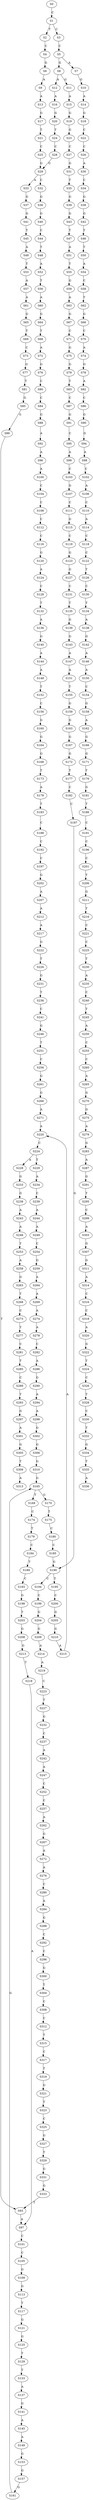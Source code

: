 strict digraph  {
	S0 -> S1 [ label = C ];
	S1 -> S2 [ label = T ];
	S1 -> S3 [ label = C ];
	S2 -> S4 [ label = C ];
	S3 -> S5 [ label = C ];
	S4 -> S6 [ label = G ];
	S5 -> S7 [ label = A ];
	S5 -> S8 [ label = G ];
	S6 -> S9 [ label = A ];
	S7 -> S10 [ label = G ];
	S8 -> S11 [ label = G ];
	S8 -> S12 [ label = A ];
	S9 -> S13 [ label = A ];
	S10 -> S14 [ label = A ];
	S11 -> S15 [ label = A ];
	S12 -> S16 [ label = A ];
	S13 -> S17 [ label = G ];
	S14 -> S18 [ label = G ];
	S15 -> S19 [ label = G ];
	S16 -> S20 [ label = G ];
	S17 -> S21 [ label = T ];
	S18 -> S22 [ label = C ];
	S19 -> S23 [ label = G ];
	S20 -> S24 [ label = T ];
	S21 -> S25 [ label = C ];
	S22 -> S26 [ label = C ];
	S23 -> S27 [ label = C ];
	S24 -> S28 [ label = C ];
	S25 -> S29 [ label = G ];
	S26 -> S30 [ label = A ];
	S27 -> S31 [ label = G ];
	S28 -> S29 [ label = G ];
	S29 -> S32 [ label = C ];
	S29 -> S33 [ label = A ];
	S30 -> S34 [ label = C ];
	S31 -> S35 [ label = T ];
	S32 -> S36 [ label = G ];
	S33 -> S37 [ label = G ];
	S34 -> S38 [ label = G ];
	S35 -> S39 [ label = G ];
	S36 -> S40 [ label = G ];
	S37 -> S41 [ label = G ];
	S38 -> S42 [ label = G ];
	S39 -> S43 [ label = G ];
	S40 -> S44 [ label = C ];
	S41 -> S45 [ label = T ];
	S42 -> S46 [ label = T ];
	S43 -> S47 [ label = T ];
	S44 -> S48 [ label = T ];
	S45 -> S49 [ label = A ];
	S46 -> S50 [ label = T ];
	S47 -> S51 [ label = A ];
	S48 -> S52 [ label = A ];
	S49 -> S53 [ label = T ];
	S50 -> S54 [ label = A ];
	S51 -> S55 [ label = T ];
	S52 -> S56 [ label = T ];
	S53 -> S57 [ label = A ];
	S54 -> S58 [ label = C ];
	S55 -> S59 [ label = G ];
	S56 -> S60 [ label = A ];
	S57 -> S61 [ label = A ];
	S58 -> S62 [ label = T ];
	S59 -> S63 [ label = A ];
	S60 -> S64 [ label = G ];
	S61 -> S65 [ label = G ];
	S62 -> S66 [ label = G ];
	S63 -> S67 [ label = G ];
	S64 -> S68 [ label = T ];
	S65 -> S69 [ label = T ];
	S66 -> S70 [ label = C ];
	S67 -> S71 [ label = C ];
	S68 -> S72 [ label = A ];
	S69 -> S73 [ label = C ];
	S70 -> S74 [ label = A ];
	S71 -> S75 [ label = G ];
	S72 -> S76 [ label = G ];
	S73 -> S77 [ label = G ];
	S74 -> S78 [ label = G ];
	S75 -> S79 [ label = G ];
	S76 -> S80 [ label = C ];
	S77 -> S81 [ label = T ];
	S78 -> S82 [ label = A ];
	S79 -> S83 [ label = T ];
	S80 -> S84 [ label = C ];
	S81 -> S85 [ label = G ];
	S82 -> S86 [ label = C ];
	S83 -> S87 [ label = C ];
	S84 -> S88 [ label = G ];
	S85 -> S89 [ label = G ];
	S86 -> S90 [ label = G ];
	S87 -> S91 [ label = G ];
	S88 -> S92 [ label = A ];
	S89 -> S93 [ label = T ];
	S90 -> S94 [ label = G ];
	S91 -> S95 [ label = C ];
	S92 -> S96 [ label = A ];
	S93 -> S97 [ label = A ];
	S94 -> S98 [ label = A ];
	S95 -> S99 [ label = A ];
	S96 -> S100 [ label = A ];
	S97 -> S101 [ label = C ];
	S98 -> S102 [ label = C ];
	S99 -> S103 [ label = C ];
	S100 -> S104 [ label = C ];
	S101 -> S105 [ label = C ];
	S102 -> S106 [ label = A ];
	S103 -> S107 [ label = G ];
	S104 -> S108 [ label = C ];
	S105 -> S109 [ label = G ];
	S106 -> S110 [ label = C ];
	S107 -> S111 [ label = C ];
	S108 -> S112 [ label = C ];
	S109 -> S113 [ label = G ];
	S110 -> S114 [ label = A ];
	S111 -> S115 [ label = G ];
	S112 -> S116 [ label = C ];
	S113 -> S117 [ label = T ];
	S114 -> S118 [ label = C ];
	S115 -> S119 [ label = C ];
	S116 -> S120 [ label = G ];
	S117 -> S121 [ label = G ];
	S118 -> S122 [ label = C ];
	S119 -> S123 [ label = G ];
	S120 -> S124 [ label = A ];
	S121 -> S125 [ label = G ];
	S122 -> S126 [ label = T ];
	S123 -> S127 [ label = G ];
	S124 -> S128 [ label = C ];
	S125 -> S129 [ label = T ];
	S126 -> S130 [ label = C ];
	S127 -> S131 [ label = C ];
	S128 -> S132 [ label = T ];
	S129 -> S133 [ label = T ];
	S130 -> S134 [ label = T ];
	S131 -> S135 [ label = T ];
	S132 -> S136 [ label = A ];
	S133 -> S137 [ label = A ];
	S134 -> S138 [ label = A ];
	S135 -> S139 [ label = G ];
	S136 -> S140 [ label = G ];
	S137 -> S141 [ label = G ];
	S138 -> S142 [ label = G ];
	S139 -> S143 [ label = G ];
	S140 -> S144 [ label = A ];
	S141 -> S145 [ label = A ];
	S142 -> S146 [ label = A ];
	S143 -> S147 [ label = A ];
	S144 -> S148 [ label = A ];
	S145 -> S149 [ label = A ];
	S146 -> S150 [ label = A ];
	S147 -> S151 [ label = A ];
	S148 -> S152 [ label = T ];
	S149 -> S153 [ label = G ];
	S150 -> S154 [ label = C ];
	S151 -> S155 [ label = T ];
	S152 -> S156 [ label = C ];
	S153 -> S157 [ label = G ];
	S154 -> S158 [ label = G ];
	S155 -> S159 [ label = G ];
	S156 -> S160 [ label = G ];
	S157 -> S161 [ label = G ];
	S158 -> S162 [ label = A ];
	S159 -> S163 [ label = G ];
	S160 -> S164 [ label = G ];
	S161 -> S165 [ label = G ];
	S162 -> S166 [ label = G ];
	S163 -> S167 [ label = G ];
	S164 -> S168 [ label = G ];
	S165 -> S169 [ label = T ];
	S165 -> S170 [ label = G ];
	S166 -> S171 [ label = G ];
	S167 -> S172 [ label = G ];
	S168 -> S173 [ label = T ];
	S169 -> S174 [ label = C ];
	S170 -> S175 [ label = T ];
	S171 -> S176 [ label = T ];
	S172 -> S177 [ label = T ];
	S173 -> S178 [ label = A ];
	S174 -> S179 [ label = T ];
	S175 -> S180 [ label = C ];
	S176 -> S181 [ label = G ];
	S177 -> S182 [ label = C ];
	S178 -> S183 [ label = T ];
	S179 -> S184 [ label = C ];
	S180 -> S185 [ label = C ];
	S181 -> S186 [ label = T ];
	S182 -> S187 [ label = C ];
	S183 -> S188 [ label = C ];
	S184 -> S189 [ label = T ];
	S185 -> S190 [ label = G ];
	S186 -> S191 [ label = C ];
	S187 -> S190 [ label = G ];
	S188 -> S192 [ label = C ];
	S189 -> S193 [ label = C ];
	S190 -> S194 [ label = C ];
	S190 -> S195 [ label = T ];
	S191 -> S196 [ label = C ];
	S192 -> S197 [ label = C ];
	S193 -> S198 [ label = G ];
	S194 -> S199 [ label = C ];
	S195 -> S200 [ label = C ];
	S196 -> S201 [ label = C ];
	S197 -> S202 [ label = G ];
	S198 -> S203 [ label = T ];
	S199 -> S204 [ label = G ];
	S200 -> S205 [ label = G ];
	S201 -> S206 [ label = T ];
	S202 -> S207 [ label = A ];
	S203 -> S208 [ label = G ];
	S204 -> S209 [ label = G ];
	S205 -> S210 [ label = G ];
	S206 -> S211 [ label = G ];
	S207 -> S212 [ label = A ];
	S208 -> S213 [ label = G ];
	S209 -> S214 [ label = A ];
	S210 -> S215 [ label = A ];
	S211 -> S216 [ label = T ];
	S212 -> S217 [ label = A ];
	S213 -> S218 [ label = T ];
	S214 -> S219 [ label = A ];
	S215 -> S220 [ label = A ];
	S216 -> S221 [ label = C ];
	S217 -> S222 [ label = G ];
	S218 -> S97 [ label = A ];
	S219 -> S223 [ label = C ];
	S220 -> S224 [ label = C ];
	S221 -> S225 [ label = C ];
	S222 -> S226 [ label = T ];
	S223 -> S227 [ label = T ];
	S224 -> S228 [ label = A ];
	S224 -> S229 [ label = T ];
	S225 -> S230 [ label = T ];
	S226 -> S231 [ label = G ];
	S227 -> S232 [ label = G ];
	S228 -> S233 [ label = G ];
	S229 -> S234 [ label = A ];
	S230 -> S235 [ label = A ];
	S231 -> S236 [ label = T ];
	S232 -> S237 [ label = C ];
	S233 -> S238 [ label = G ];
	S234 -> S239 [ label = C ];
	S235 -> S240 [ label = C ];
	S236 -> S241 [ label = C ];
	S237 -> S242 [ label = A ];
	S238 -> S243 [ label = A ];
	S239 -> S244 [ label = A ];
	S240 -> S245 [ label = T ];
	S241 -> S246 [ label = G ];
	S242 -> S247 [ label = A ];
	S243 -> S248 [ label = A ];
	S244 -> S249 [ label = A ];
	S245 -> S250 [ label = A ];
	S246 -> S251 [ label = T ];
	S247 -> S252 [ label = C ];
	S248 -> S253 [ label = T ];
	S249 -> S254 [ label = C ];
	S250 -> S255 [ label = C ];
	S251 -> S256 [ label = C ];
	S252 -> S257 [ label = C ];
	S253 -> S258 [ label = A ];
	S254 -> S259 [ label = G ];
	S255 -> S260 [ label = C ];
	S256 -> S261 [ label = G ];
	S257 -> S262 [ label = A ];
	S258 -> S263 [ label = G ];
	S259 -> S264 [ label = A ];
	S260 -> S265 [ label = A ];
	S261 -> S266 [ label = G ];
	S262 -> S267 [ label = G ];
	S263 -> S268 [ label = T ];
	S264 -> S269 [ label = A ];
	S265 -> S270 [ label = G ];
	S266 -> S271 [ label = A ];
	S267 -> S272 [ label = A ];
	S268 -> S273 [ label = C ];
	S269 -> S274 [ label = A ];
	S270 -> S275 [ label = G ];
	S271 -> S220 [ label = A ];
	S272 -> S276 [ label = A ];
	S273 -> S277 [ label = T ];
	S274 -> S278 [ label = A ];
	S275 -> S279 [ label = A ];
	S276 -> S280 [ label = C ];
	S277 -> S281 [ label = C ];
	S278 -> S282 [ label = C ];
	S279 -> S283 [ label = G ];
	S280 -> S284 [ label = A ];
	S281 -> S285 [ label = T ];
	S282 -> S286 [ label = A ];
	S283 -> S287 [ label = A ];
	S284 -> S288 [ label = G ];
	S285 -> S289 [ label = C ];
	S286 -> S290 [ label = G ];
	S287 -> S291 [ label = G ];
	S288 -> S292 [ label = C ];
	S289 -> S293 [ label = T ];
	S290 -> S294 [ label = A ];
	S291 -> S295 [ label = T ];
	S292 -> S296 [ label = C ];
	S293 -> S297 [ label = G ];
	S294 -> S298 [ label = A ];
	S295 -> S299 [ label = C ];
	S296 -> S300 [ label = G ];
	S297 -> S301 [ label = A ];
	S298 -> S302 [ label = G ];
	S299 -> S303 [ label = A ];
	S300 -> S304 [ label = T ];
	S301 -> S305 [ label = G ];
	S302 -> S306 [ label = G ];
	S303 -> S307 [ label = G ];
	S304 -> S308 [ label = C ];
	S305 -> S309 [ label = T ];
	S306 -> S310 [ label = G ];
	S307 -> S311 [ label = G ];
	S308 -> S312 [ label = C ];
	S309 -> S313 [ label = A ];
	S310 -> S165 [ label = G ];
	S311 -> S314 [ label = A ];
	S312 -> S315 [ label = T ];
	S314 -> S316 [ label = C ];
	S315 -> S317 [ label = C ];
	S316 -> S318 [ label = C ];
	S317 -> S319 [ label = T ];
	S318 -> S320 [ label = A ];
	S319 -> S321 [ label = G ];
	S320 -> S322 [ label = G ];
	S321 -> S323 [ label = T ];
	S322 -> S324 [ label = T ];
	S323 -> S325 [ label = C ];
	S324 -> S326 [ label = C ];
	S325 -> S327 [ label = G ];
	S326 -> S328 [ label = T ];
	S327 -> S329 [ label = T ];
	S328 -> S330 [ label = C ];
	S329 -> S331 [ label = G ];
	S330 -> S332 [ label = T ];
	S331 -> S333 [ label = G ];
	S332 -> S334 [ label = G ];
	S333 -> S93 [ label = T ];
	S334 -> S335 [ label = T ];
	S335 -> S336 [ label = A ];
}
